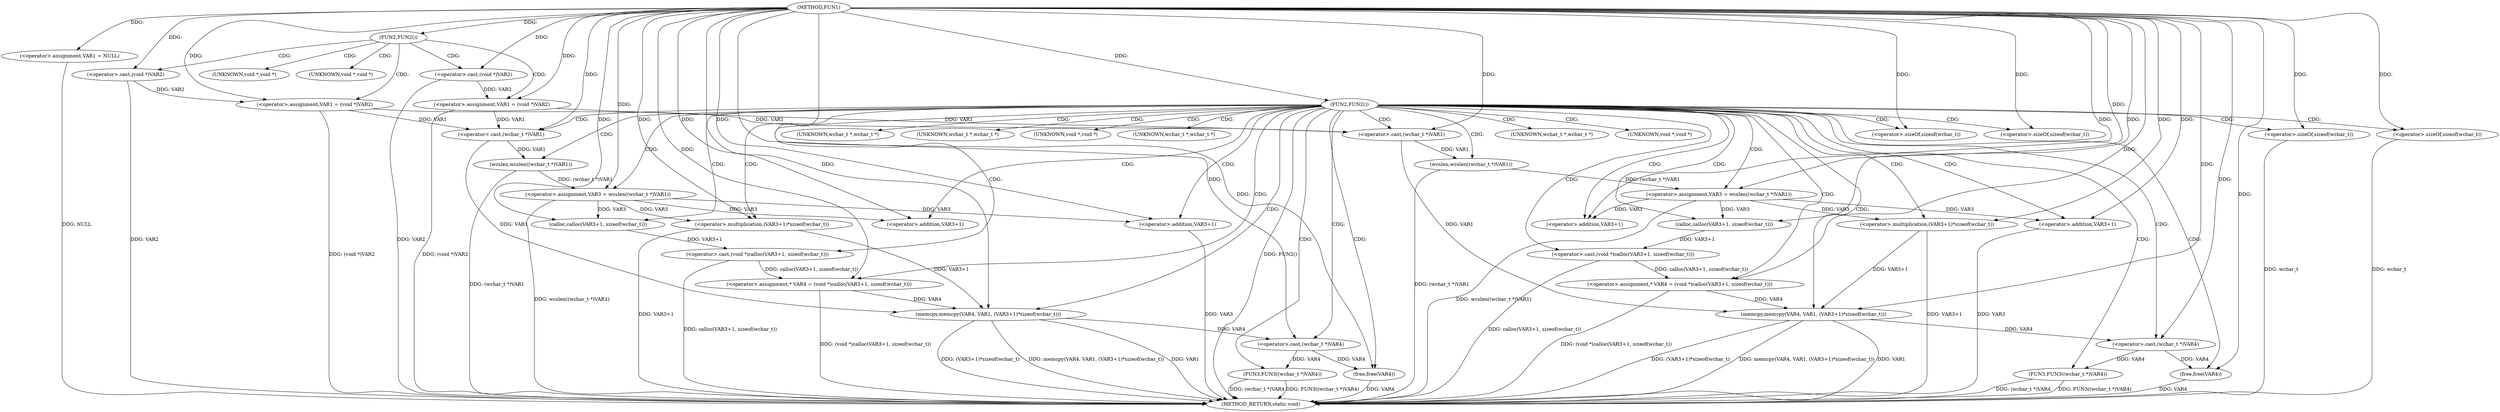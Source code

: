 digraph FUN1 {  
"1000100" [label = "(METHOD,FUN1)" ]
"1000194" [label = "(METHOD_RETURN,static void)" ]
"1000103" [label = "(<operator>.assignment,VAR1 = NULL)" ]
"1000107" [label = "(FUN2,FUN2())" ]
"1000109" [label = "(<operator>.assignment,VAR1 = (void *)VAR2)" ]
"1000111" [label = "(<operator>.cast,(void *)VAR2)" ]
"1000116" [label = "(<operator>.assignment,VAR1 = (void *)VAR2)" ]
"1000118" [label = "(<operator>.cast,(void *)VAR2)" ]
"1000122" [label = "(FUN2,FUN2())" ]
"1000126" [label = "(<operator>.assignment,VAR3 = wcslen((wchar_t *)VAR1))" ]
"1000128" [label = "(wcslen,wcslen((wchar_t *)VAR1))" ]
"1000129" [label = "(<operator>.cast,(wchar_t *)VAR1)" ]
"1000133" [label = "(<operator>.assignment,* VAR4 = (void *)calloc(VAR3+1, sizeof(wchar_t)))" ]
"1000135" [label = "(<operator>.cast,(void *)calloc(VAR3+1, sizeof(wchar_t)))" ]
"1000137" [label = "(calloc,calloc(VAR3+1, sizeof(wchar_t)))" ]
"1000138" [label = "(<operator>.addition,VAR3+1)" ]
"1000141" [label = "(<operator>.sizeOf,sizeof(wchar_t))" ]
"1000143" [label = "(memcpy,memcpy(VAR4, VAR1, (VAR3+1)*sizeof(wchar_t)))" ]
"1000146" [label = "(<operator>.multiplication,(VAR3+1)*sizeof(wchar_t))" ]
"1000147" [label = "(<operator>.addition,VAR3+1)" ]
"1000150" [label = "(<operator>.sizeOf,sizeof(wchar_t))" ]
"1000152" [label = "(FUN3,FUN3((wchar_t *)VAR4))" ]
"1000153" [label = "(<operator>.cast,(wchar_t *)VAR4)" ]
"1000156" [label = "(free,free(VAR4))" ]
"1000162" [label = "(<operator>.assignment,VAR3 = wcslen((wchar_t *)VAR1))" ]
"1000164" [label = "(wcslen,wcslen((wchar_t *)VAR1))" ]
"1000165" [label = "(<operator>.cast,(wchar_t *)VAR1)" ]
"1000169" [label = "(<operator>.assignment,* VAR4 = (void *)calloc(VAR3+1, sizeof(wchar_t)))" ]
"1000171" [label = "(<operator>.cast,(void *)calloc(VAR3+1, sizeof(wchar_t)))" ]
"1000173" [label = "(calloc,calloc(VAR3+1, sizeof(wchar_t)))" ]
"1000174" [label = "(<operator>.addition,VAR3+1)" ]
"1000177" [label = "(<operator>.sizeOf,sizeof(wchar_t))" ]
"1000179" [label = "(memcpy,memcpy(VAR4, VAR1, (VAR3+1)*sizeof(wchar_t)))" ]
"1000182" [label = "(<operator>.multiplication,(VAR3+1)*sizeof(wchar_t))" ]
"1000183" [label = "(<operator>.addition,VAR3+1)" ]
"1000186" [label = "(<operator>.sizeOf,sizeof(wchar_t))" ]
"1000188" [label = "(FUN3,FUN3((wchar_t *)VAR4))" ]
"1000189" [label = "(<operator>.cast,(wchar_t *)VAR4)" ]
"1000192" [label = "(free,free(VAR4))" ]
"1000112" [label = "(UNKNOWN,void *,void *)" ]
"1000119" [label = "(UNKNOWN,void *,void *)" ]
"1000130" [label = "(UNKNOWN,wchar_t *,wchar_t *)" ]
"1000136" [label = "(UNKNOWN,void *,void *)" ]
"1000154" [label = "(UNKNOWN,wchar_t *,wchar_t *)" ]
"1000166" [label = "(UNKNOWN,wchar_t *,wchar_t *)" ]
"1000172" [label = "(UNKNOWN,void *,void *)" ]
"1000190" [label = "(UNKNOWN,wchar_t *,wchar_t *)" ]
  "1000186" -> "1000194"  [ label = "DDG: wchar_t"] 
  "1000150" -> "1000194"  [ label = "DDG: wchar_t"] 
  "1000156" -> "1000194"  [ label = "DDG: VAR4"] 
  "1000179" -> "1000194"  [ label = "DDG: memcpy(VAR4, VAR1, (VAR3+1)*sizeof(wchar_t))"] 
  "1000103" -> "1000194"  [ label = "DDG: NULL"] 
  "1000188" -> "1000194"  [ label = "DDG: (wchar_t *)VAR4"] 
  "1000179" -> "1000194"  [ label = "DDG: VAR1"] 
  "1000147" -> "1000194"  [ label = "DDG: VAR3"] 
  "1000152" -> "1000194"  [ label = "DDG: (wchar_t *)VAR4"] 
  "1000116" -> "1000194"  [ label = "DDG: (void *)VAR2"] 
  "1000164" -> "1000194"  [ label = "DDG: (wchar_t *)VAR1"] 
  "1000179" -> "1000194"  [ label = "DDG: (VAR3+1)*sizeof(wchar_t)"] 
  "1000188" -> "1000194"  [ label = "DDG: FUN3((wchar_t *)VAR4)"] 
  "1000162" -> "1000194"  [ label = "DDG: wcslen((wchar_t *)VAR1)"] 
  "1000183" -> "1000194"  [ label = "DDG: VAR3"] 
  "1000152" -> "1000194"  [ label = "DDG: FUN3((wchar_t *)VAR4)"] 
  "1000128" -> "1000194"  [ label = "DDG: (wchar_t *)VAR1"] 
  "1000133" -> "1000194"  [ label = "DDG: (void *)calloc(VAR3+1, sizeof(wchar_t))"] 
  "1000192" -> "1000194"  [ label = "DDG: VAR4"] 
  "1000111" -> "1000194"  [ label = "DDG: VAR2"] 
  "1000118" -> "1000194"  [ label = "DDG: VAR2"] 
  "1000171" -> "1000194"  [ label = "DDG: calloc(VAR3+1, sizeof(wchar_t))"] 
  "1000143" -> "1000194"  [ label = "DDG: memcpy(VAR4, VAR1, (VAR3+1)*sizeof(wchar_t))"] 
  "1000122" -> "1000194"  [ label = "DDG: FUN2()"] 
  "1000143" -> "1000194"  [ label = "DDG: VAR1"] 
  "1000169" -> "1000194"  [ label = "DDG: (void *)calloc(VAR3+1, sizeof(wchar_t))"] 
  "1000126" -> "1000194"  [ label = "DDG: wcslen((wchar_t *)VAR1)"] 
  "1000143" -> "1000194"  [ label = "DDG: (VAR3+1)*sizeof(wchar_t)"] 
  "1000146" -> "1000194"  [ label = "DDG: VAR3+1"] 
  "1000109" -> "1000194"  [ label = "DDG: (void *)VAR2"] 
  "1000182" -> "1000194"  [ label = "DDG: VAR3+1"] 
  "1000135" -> "1000194"  [ label = "DDG: calloc(VAR3+1, sizeof(wchar_t))"] 
  "1000100" -> "1000103"  [ label = "DDG: "] 
  "1000100" -> "1000107"  [ label = "DDG: "] 
  "1000111" -> "1000109"  [ label = "DDG: VAR2"] 
  "1000100" -> "1000109"  [ label = "DDG: "] 
  "1000100" -> "1000111"  [ label = "DDG: "] 
  "1000118" -> "1000116"  [ label = "DDG: VAR2"] 
  "1000100" -> "1000116"  [ label = "DDG: "] 
  "1000100" -> "1000118"  [ label = "DDG: "] 
  "1000100" -> "1000122"  [ label = "DDG: "] 
  "1000128" -> "1000126"  [ label = "DDG: (wchar_t *)VAR1"] 
  "1000100" -> "1000126"  [ label = "DDG: "] 
  "1000129" -> "1000128"  [ label = "DDG: VAR1"] 
  "1000116" -> "1000129"  [ label = "DDG: VAR1"] 
  "1000109" -> "1000129"  [ label = "DDG: VAR1"] 
  "1000100" -> "1000129"  [ label = "DDG: "] 
  "1000135" -> "1000133"  [ label = "DDG: calloc(VAR3+1, sizeof(wchar_t))"] 
  "1000100" -> "1000133"  [ label = "DDG: "] 
  "1000137" -> "1000135"  [ label = "DDG: VAR3+1"] 
  "1000126" -> "1000137"  [ label = "DDG: VAR3"] 
  "1000100" -> "1000137"  [ label = "DDG: "] 
  "1000126" -> "1000138"  [ label = "DDG: VAR3"] 
  "1000100" -> "1000138"  [ label = "DDG: "] 
  "1000100" -> "1000141"  [ label = "DDG: "] 
  "1000133" -> "1000143"  [ label = "DDG: VAR4"] 
  "1000100" -> "1000143"  [ label = "DDG: "] 
  "1000129" -> "1000143"  [ label = "DDG: VAR1"] 
  "1000146" -> "1000143"  [ label = "DDG: VAR3+1"] 
  "1000100" -> "1000146"  [ label = "DDG: "] 
  "1000126" -> "1000146"  [ label = "DDG: VAR3"] 
  "1000100" -> "1000147"  [ label = "DDG: "] 
  "1000126" -> "1000147"  [ label = "DDG: VAR3"] 
  "1000100" -> "1000150"  [ label = "DDG: "] 
  "1000153" -> "1000152"  [ label = "DDG: VAR4"] 
  "1000143" -> "1000153"  [ label = "DDG: VAR4"] 
  "1000100" -> "1000153"  [ label = "DDG: "] 
  "1000153" -> "1000156"  [ label = "DDG: VAR4"] 
  "1000100" -> "1000156"  [ label = "DDG: "] 
  "1000164" -> "1000162"  [ label = "DDG: (wchar_t *)VAR1"] 
  "1000100" -> "1000162"  [ label = "DDG: "] 
  "1000165" -> "1000164"  [ label = "DDG: VAR1"] 
  "1000116" -> "1000165"  [ label = "DDG: VAR1"] 
  "1000109" -> "1000165"  [ label = "DDG: VAR1"] 
  "1000100" -> "1000165"  [ label = "DDG: "] 
  "1000171" -> "1000169"  [ label = "DDG: calloc(VAR3+1, sizeof(wchar_t))"] 
  "1000100" -> "1000169"  [ label = "DDG: "] 
  "1000173" -> "1000171"  [ label = "DDG: VAR3+1"] 
  "1000162" -> "1000173"  [ label = "DDG: VAR3"] 
  "1000100" -> "1000173"  [ label = "DDG: "] 
  "1000162" -> "1000174"  [ label = "DDG: VAR3"] 
  "1000100" -> "1000174"  [ label = "DDG: "] 
  "1000100" -> "1000177"  [ label = "DDG: "] 
  "1000169" -> "1000179"  [ label = "DDG: VAR4"] 
  "1000100" -> "1000179"  [ label = "DDG: "] 
  "1000165" -> "1000179"  [ label = "DDG: VAR1"] 
  "1000182" -> "1000179"  [ label = "DDG: VAR3+1"] 
  "1000100" -> "1000182"  [ label = "DDG: "] 
  "1000162" -> "1000182"  [ label = "DDG: VAR3"] 
  "1000100" -> "1000183"  [ label = "DDG: "] 
  "1000162" -> "1000183"  [ label = "DDG: VAR3"] 
  "1000100" -> "1000186"  [ label = "DDG: "] 
  "1000189" -> "1000188"  [ label = "DDG: VAR4"] 
  "1000179" -> "1000189"  [ label = "DDG: VAR4"] 
  "1000100" -> "1000189"  [ label = "DDG: "] 
  "1000189" -> "1000192"  [ label = "DDG: VAR4"] 
  "1000100" -> "1000192"  [ label = "DDG: "] 
  "1000107" -> "1000109"  [ label = "CDG: "] 
  "1000107" -> "1000119"  [ label = "CDG: "] 
  "1000107" -> "1000118"  [ label = "CDG: "] 
  "1000107" -> "1000112"  [ label = "CDG: "] 
  "1000107" -> "1000116"  [ label = "CDG: "] 
  "1000107" -> "1000111"  [ label = "CDG: "] 
  "1000122" -> "1000153"  [ label = "CDG: "] 
  "1000122" -> "1000164"  [ label = "CDG: "] 
  "1000122" -> "1000174"  [ label = "CDG: "] 
  "1000122" -> "1000128"  [ label = "CDG: "] 
  "1000122" -> "1000156"  [ label = "CDG: "] 
  "1000122" -> "1000141"  [ label = "CDG: "] 
  "1000122" -> "1000182"  [ label = "CDG: "] 
  "1000122" -> "1000152"  [ label = "CDG: "] 
  "1000122" -> "1000186"  [ label = "CDG: "] 
  "1000122" -> "1000150"  [ label = "CDG: "] 
  "1000122" -> "1000166"  [ label = "CDG: "] 
  "1000122" -> "1000135"  [ label = "CDG: "] 
  "1000122" -> "1000133"  [ label = "CDG: "] 
  "1000122" -> "1000136"  [ label = "CDG: "] 
  "1000122" -> "1000183"  [ label = "CDG: "] 
  "1000122" -> "1000165"  [ label = "CDG: "] 
  "1000122" -> "1000172"  [ label = "CDG: "] 
  "1000122" -> "1000189"  [ label = "CDG: "] 
  "1000122" -> "1000169"  [ label = "CDG: "] 
  "1000122" -> "1000188"  [ label = "CDG: "] 
  "1000122" -> "1000143"  [ label = "CDG: "] 
  "1000122" -> "1000190"  [ label = "CDG: "] 
  "1000122" -> "1000173"  [ label = "CDG: "] 
  "1000122" -> "1000126"  [ label = "CDG: "] 
  "1000122" -> "1000137"  [ label = "CDG: "] 
  "1000122" -> "1000129"  [ label = "CDG: "] 
  "1000122" -> "1000154"  [ label = "CDG: "] 
  "1000122" -> "1000147"  [ label = "CDG: "] 
  "1000122" -> "1000171"  [ label = "CDG: "] 
  "1000122" -> "1000179"  [ label = "CDG: "] 
  "1000122" -> "1000192"  [ label = "CDG: "] 
  "1000122" -> "1000130"  [ label = "CDG: "] 
  "1000122" -> "1000177"  [ label = "CDG: "] 
  "1000122" -> "1000146"  [ label = "CDG: "] 
  "1000122" -> "1000162"  [ label = "CDG: "] 
  "1000122" -> "1000138"  [ label = "CDG: "] 
}
